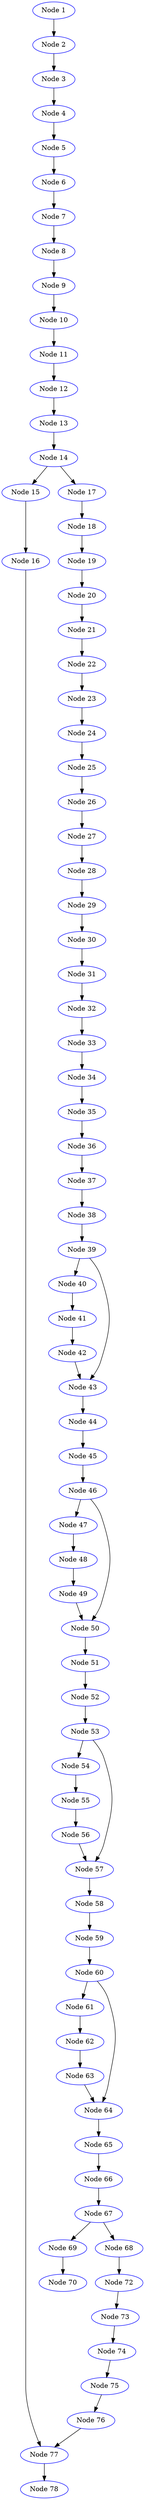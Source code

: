 strict digraph  {
1 [color=blue, label="Node 1"];
2 [color=blue, label="Node 2"];
3 [color=blue, label="Node 3"];
4 [color=blue, label="Node 4"];
5 [color=blue, label="Node 5"];
6 [color=blue, label="Node 6"];
7 [color=blue, label="Node 7"];
8 [color=blue, label="Node 8"];
9 [color=blue, label="Node 9"];
10 [color=blue, label="Node 10"];
11 [color=blue, label="Node 11"];
12 [color=blue, label="Node 12"];
13 [color=blue, label="Node 13"];
14 [color=blue, label="Node 14"];
15 [color=blue, label="Node 15"];
16 [color=blue, label="Node 16"];
17 [color=blue, label="Node 17"];
18 [color=blue, label="Node 18"];
19 [color=blue, label="Node 19"];
20 [color=blue, label="Node 20"];
21 [color=blue, label="Node 21"];
22 [color=blue, label="Node 22"];
23 [color=blue, label="Node 23"];
24 [color=blue, label="Node 24"];
25 [color=blue, label="Node 25"];
26 [color=blue, label="Node 26"];
27 [color=blue, label="Node 27"];
28 [color=blue, label="Node 28"];
29 [color=blue, label="Node 29"];
30 [color=blue, label="Node 30"];
31 [color=blue, label="Node 31"];
32 [color=blue, label="Node 32"];
33 [color=blue, label="Node 33"];
34 [color=blue, label="Node 34"];
35 [color=blue, label="Node 35"];
36 [color=blue, label="Node 36"];
37 [color=blue, label="Node 37"];
38 [color=blue, label="Node 38"];
39 [color=blue, label="Node 39"];
40 [color=blue, label="Node 40"];
41 [color=blue, label="Node 41"];
42 [color=blue, label="Node 42"];
43 [color=blue, label="Node 43"];
44 [color=blue, label="Node 44"];
45 [color=blue, label="Node 45"];
46 [color=blue, label="Node 46"];
47 [color=blue, label="Node 47"];
48 [color=blue, label="Node 48"];
49 [color=blue, label="Node 49"];
50 [color=blue, label="Node 50"];
51 [color=blue, label="Node 51"];
52 [color=blue, label="Node 52"];
53 [color=blue, label="Node 53"];
54 [color=blue, label="Node 54"];
55 [color=blue, label="Node 55"];
56 [color=blue, label="Node 56"];
57 [color=blue, label="Node 57"];
58 [color=blue, label="Node 58"];
59 [color=blue, label="Node 59"];
60 [color=blue, label="Node 60"];
61 [color=blue, label="Node 61"];
62 [color=blue, label="Node 62"];
63 [color=blue, label="Node 63"];
64 [color=blue, label="Node 64"];
65 [color=blue, label="Node 65"];
66 [color=blue, label="Node 66"];
67 [color=blue, label="Node 67"];
69 [color=blue, label="Node 69"];
70 [color=blue, label="Node 70"];
72 [color=blue, label="Node 72"];
73 [color=blue, label="Node 73"];
74 [color=blue, label="Node 74"];
75 [color=blue, label="Node 75"];
76 [color=blue, label="Node 76"];
77 [color=blue, label="Node 77"];
78 [color=blue, label="Node 78"];
68 [color=blue, label="Node 68"];
1 -> 2;
2 -> 3;
3 -> 4;
4 -> 5;
5 -> 6;
6 -> 7;
7 -> 8;
8 -> 9;
9 -> 10;
10 -> 11;
11 -> 12;
12 -> 13;
13 -> 14;
14 -> 15;
14 -> 17;
15 -> 16;
16 -> 77;
17 -> 18;
18 -> 19;
19 -> 20;
20 -> 21;
21 -> 22;
22 -> 23;
23 -> 24;
24 -> 25;
25 -> 26;
26 -> 27;
27 -> 28;
28 -> 29;
29 -> 30;
30 -> 31;
31 -> 32;
32 -> 33;
33 -> 34;
34 -> 35;
35 -> 36;
36 -> 37;
37 -> 38;
38 -> 39;
39 -> 40;
39 -> 43;
40 -> 41;
41 -> 42;
42 -> 43;
43 -> 44;
44 -> 45;
45 -> 46;
46 -> 47;
46 -> 50;
47 -> 48;
48 -> 49;
49 -> 50;
50 -> 51;
51 -> 52;
52 -> 53;
53 -> 54;
53 -> 57;
54 -> 55;
55 -> 56;
56 -> 57;
57 -> 58;
58 -> 59;
59 -> 60;
60 -> 61;
60 -> 64;
61 -> 62;
62 -> 63;
63 -> 64;
64 -> 65;
65 -> 66;
66 -> 67;
67 -> 68;
67 -> 69;
69 -> 70;
72 -> 73;
73 -> 74;
74 -> 75;
75 -> 76;
76 -> 77;
77 -> 78;
68 -> 72;
}
